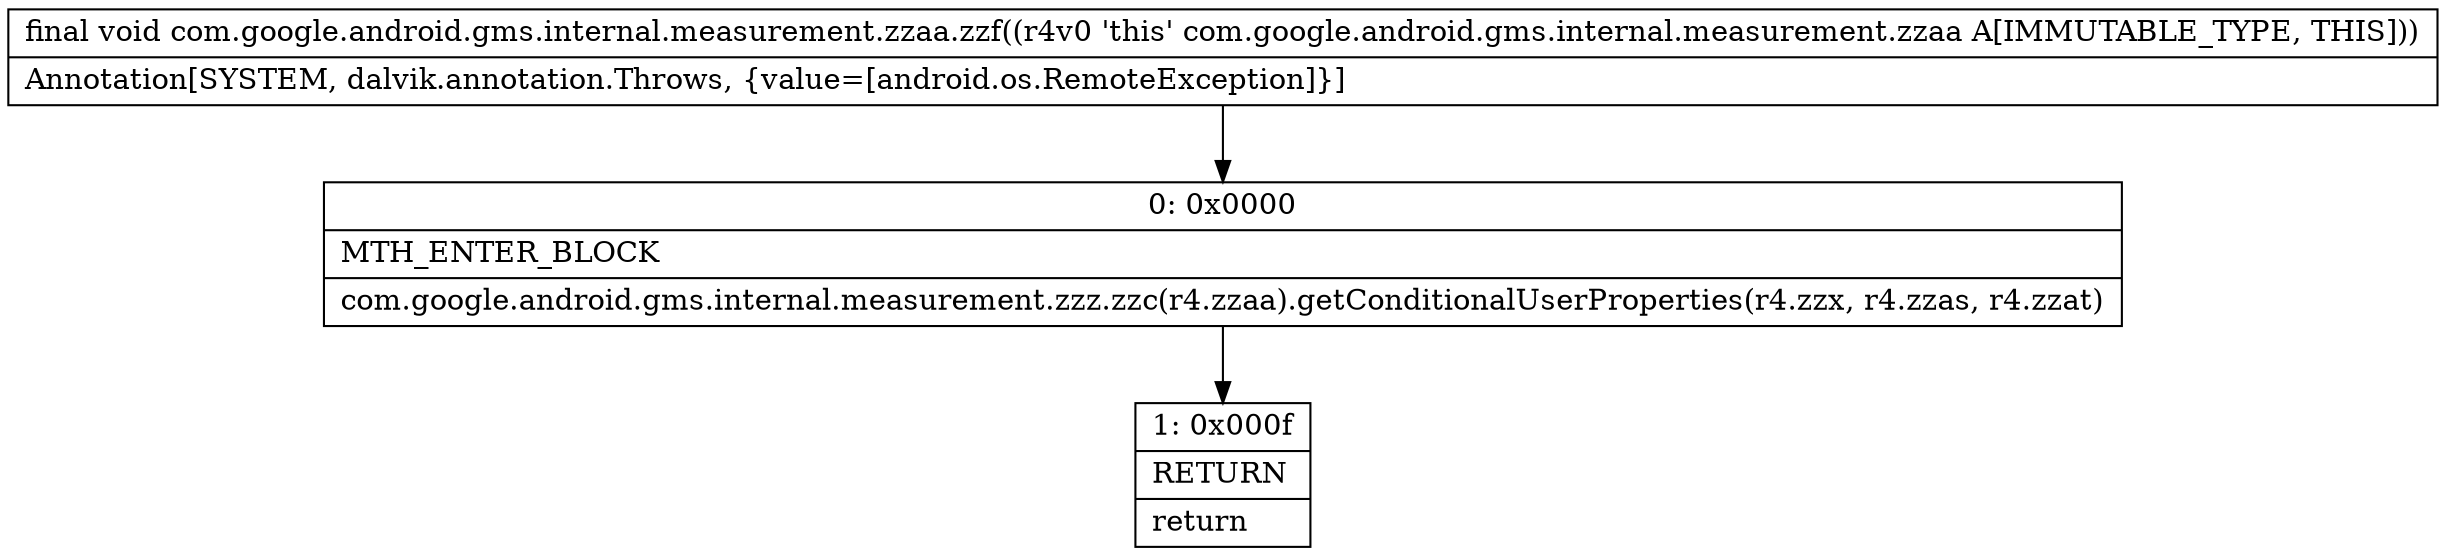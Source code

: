 digraph "CFG forcom.google.android.gms.internal.measurement.zzaa.zzf()V" {
Node_0 [shape=record,label="{0\:\ 0x0000|MTH_ENTER_BLOCK\l|com.google.android.gms.internal.measurement.zzz.zzc(r4.zzaa).getConditionalUserProperties(r4.zzx, r4.zzas, r4.zzat)\l}"];
Node_1 [shape=record,label="{1\:\ 0x000f|RETURN\l|return\l}"];
MethodNode[shape=record,label="{final void com.google.android.gms.internal.measurement.zzaa.zzf((r4v0 'this' com.google.android.gms.internal.measurement.zzaa A[IMMUTABLE_TYPE, THIS]))  | Annotation[SYSTEM, dalvik.annotation.Throws, \{value=[android.os.RemoteException]\}]\l}"];
MethodNode -> Node_0;
Node_0 -> Node_1;
}

